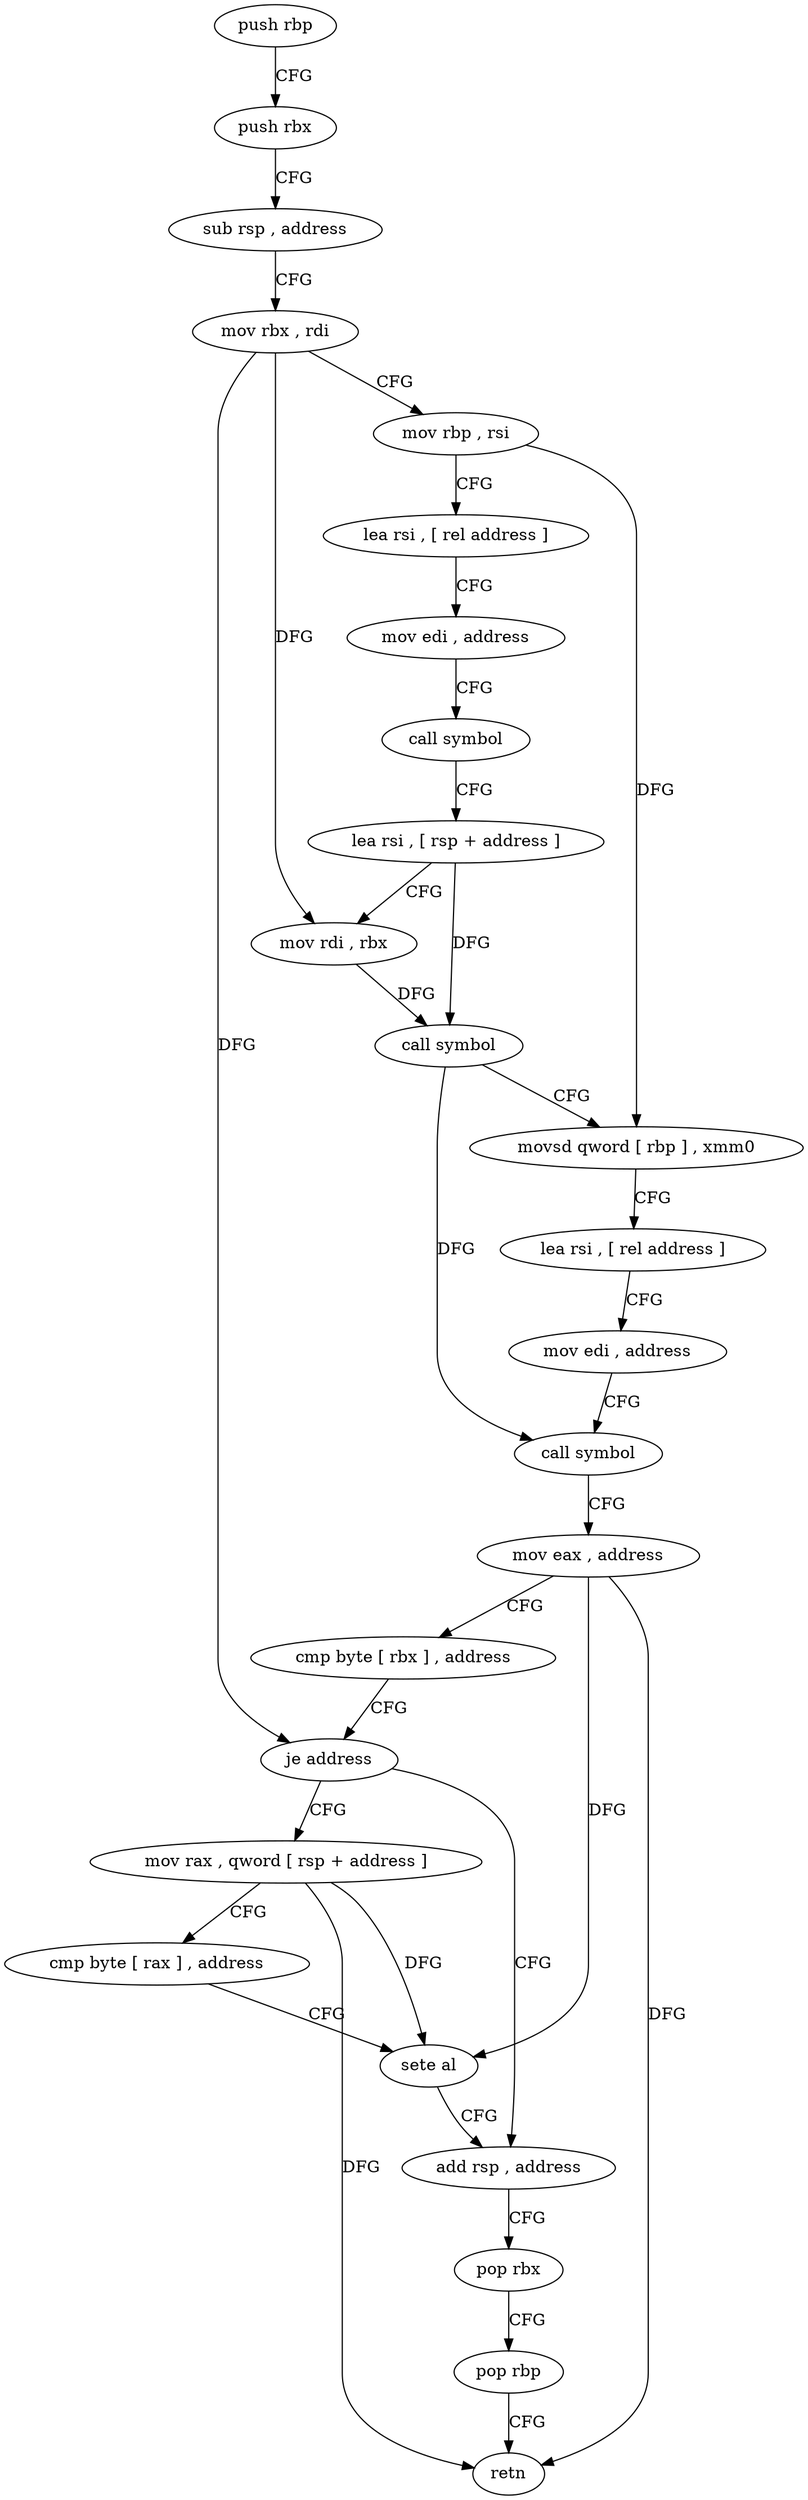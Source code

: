 digraph "func" {
"80655" [label = "push rbp" ]
"80656" [label = "push rbx" ]
"80657" [label = "sub rsp , address" ]
"80661" [label = "mov rbx , rdi" ]
"80664" [label = "mov rbp , rsi" ]
"80667" [label = "lea rsi , [ rel address ]" ]
"80674" [label = "mov edi , address" ]
"80679" [label = "call symbol" ]
"80684" [label = "lea rsi , [ rsp + address ]" ]
"80689" [label = "mov rdi , rbx" ]
"80692" [label = "call symbol" ]
"80697" [label = "movsd qword [ rbp ] , xmm0" ]
"80702" [label = "lea rsi , [ rel address ]" ]
"80709" [label = "mov edi , address" ]
"80714" [label = "call symbol" ]
"80719" [label = "mov eax , address" ]
"80724" [label = "cmp byte [ rbx ] , address" ]
"80727" [label = "je address" ]
"80740" [label = "add rsp , address" ]
"80729" [label = "mov rax , qword [ rsp + address ]" ]
"80744" [label = "pop rbx" ]
"80745" [label = "pop rbp" ]
"80746" [label = "retn" ]
"80734" [label = "cmp byte [ rax ] , address" ]
"80737" [label = "sete al" ]
"80655" -> "80656" [ label = "CFG" ]
"80656" -> "80657" [ label = "CFG" ]
"80657" -> "80661" [ label = "CFG" ]
"80661" -> "80664" [ label = "CFG" ]
"80661" -> "80689" [ label = "DFG" ]
"80661" -> "80727" [ label = "DFG" ]
"80664" -> "80667" [ label = "CFG" ]
"80664" -> "80697" [ label = "DFG" ]
"80667" -> "80674" [ label = "CFG" ]
"80674" -> "80679" [ label = "CFG" ]
"80679" -> "80684" [ label = "CFG" ]
"80684" -> "80689" [ label = "CFG" ]
"80684" -> "80692" [ label = "DFG" ]
"80689" -> "80692" [ label = "DFG" ]
"80692" -> "80697" [ label = "CFG" ]
"80692" -> "80714" [ label = "DFG" ]
"80697" -> "80702" [ label = "CFG" ]
"80702" -> "80709" [ label = "CFG" ]
"80709" -> "80714" [ label = "CFG" ]
"80714" -> "80719" [ label = "CFG" ]
"80719" -> "80724" [ label = "CFG" ]
"80719" -> "80746" [ label = "DFG" ]
"80719" -> "80737" [ label = "DFG" ]
"80724" -> "80727" [ label = "CFG" ]
"80727" -> "80740" [ label = "CFG" ]
"80727" -> "80729" [ label = "CFG" ]
"80740" -> "80744" [ label = "CFG" ]
"80729" -> "80734" [ label = "CFG" ]
"80729" -> "80746" [ label = "DFG" ]
"80729" -> "80737" [ label = "DFG" ]
"80744" -> "80745" [ label = "CFG" ]
"80745" -> "80746" [ label = "CFG" ]
"80734" -> "80737" [ label = "CFG" ]
"80737" -> "80740" [ label = "CFG" ]
}
